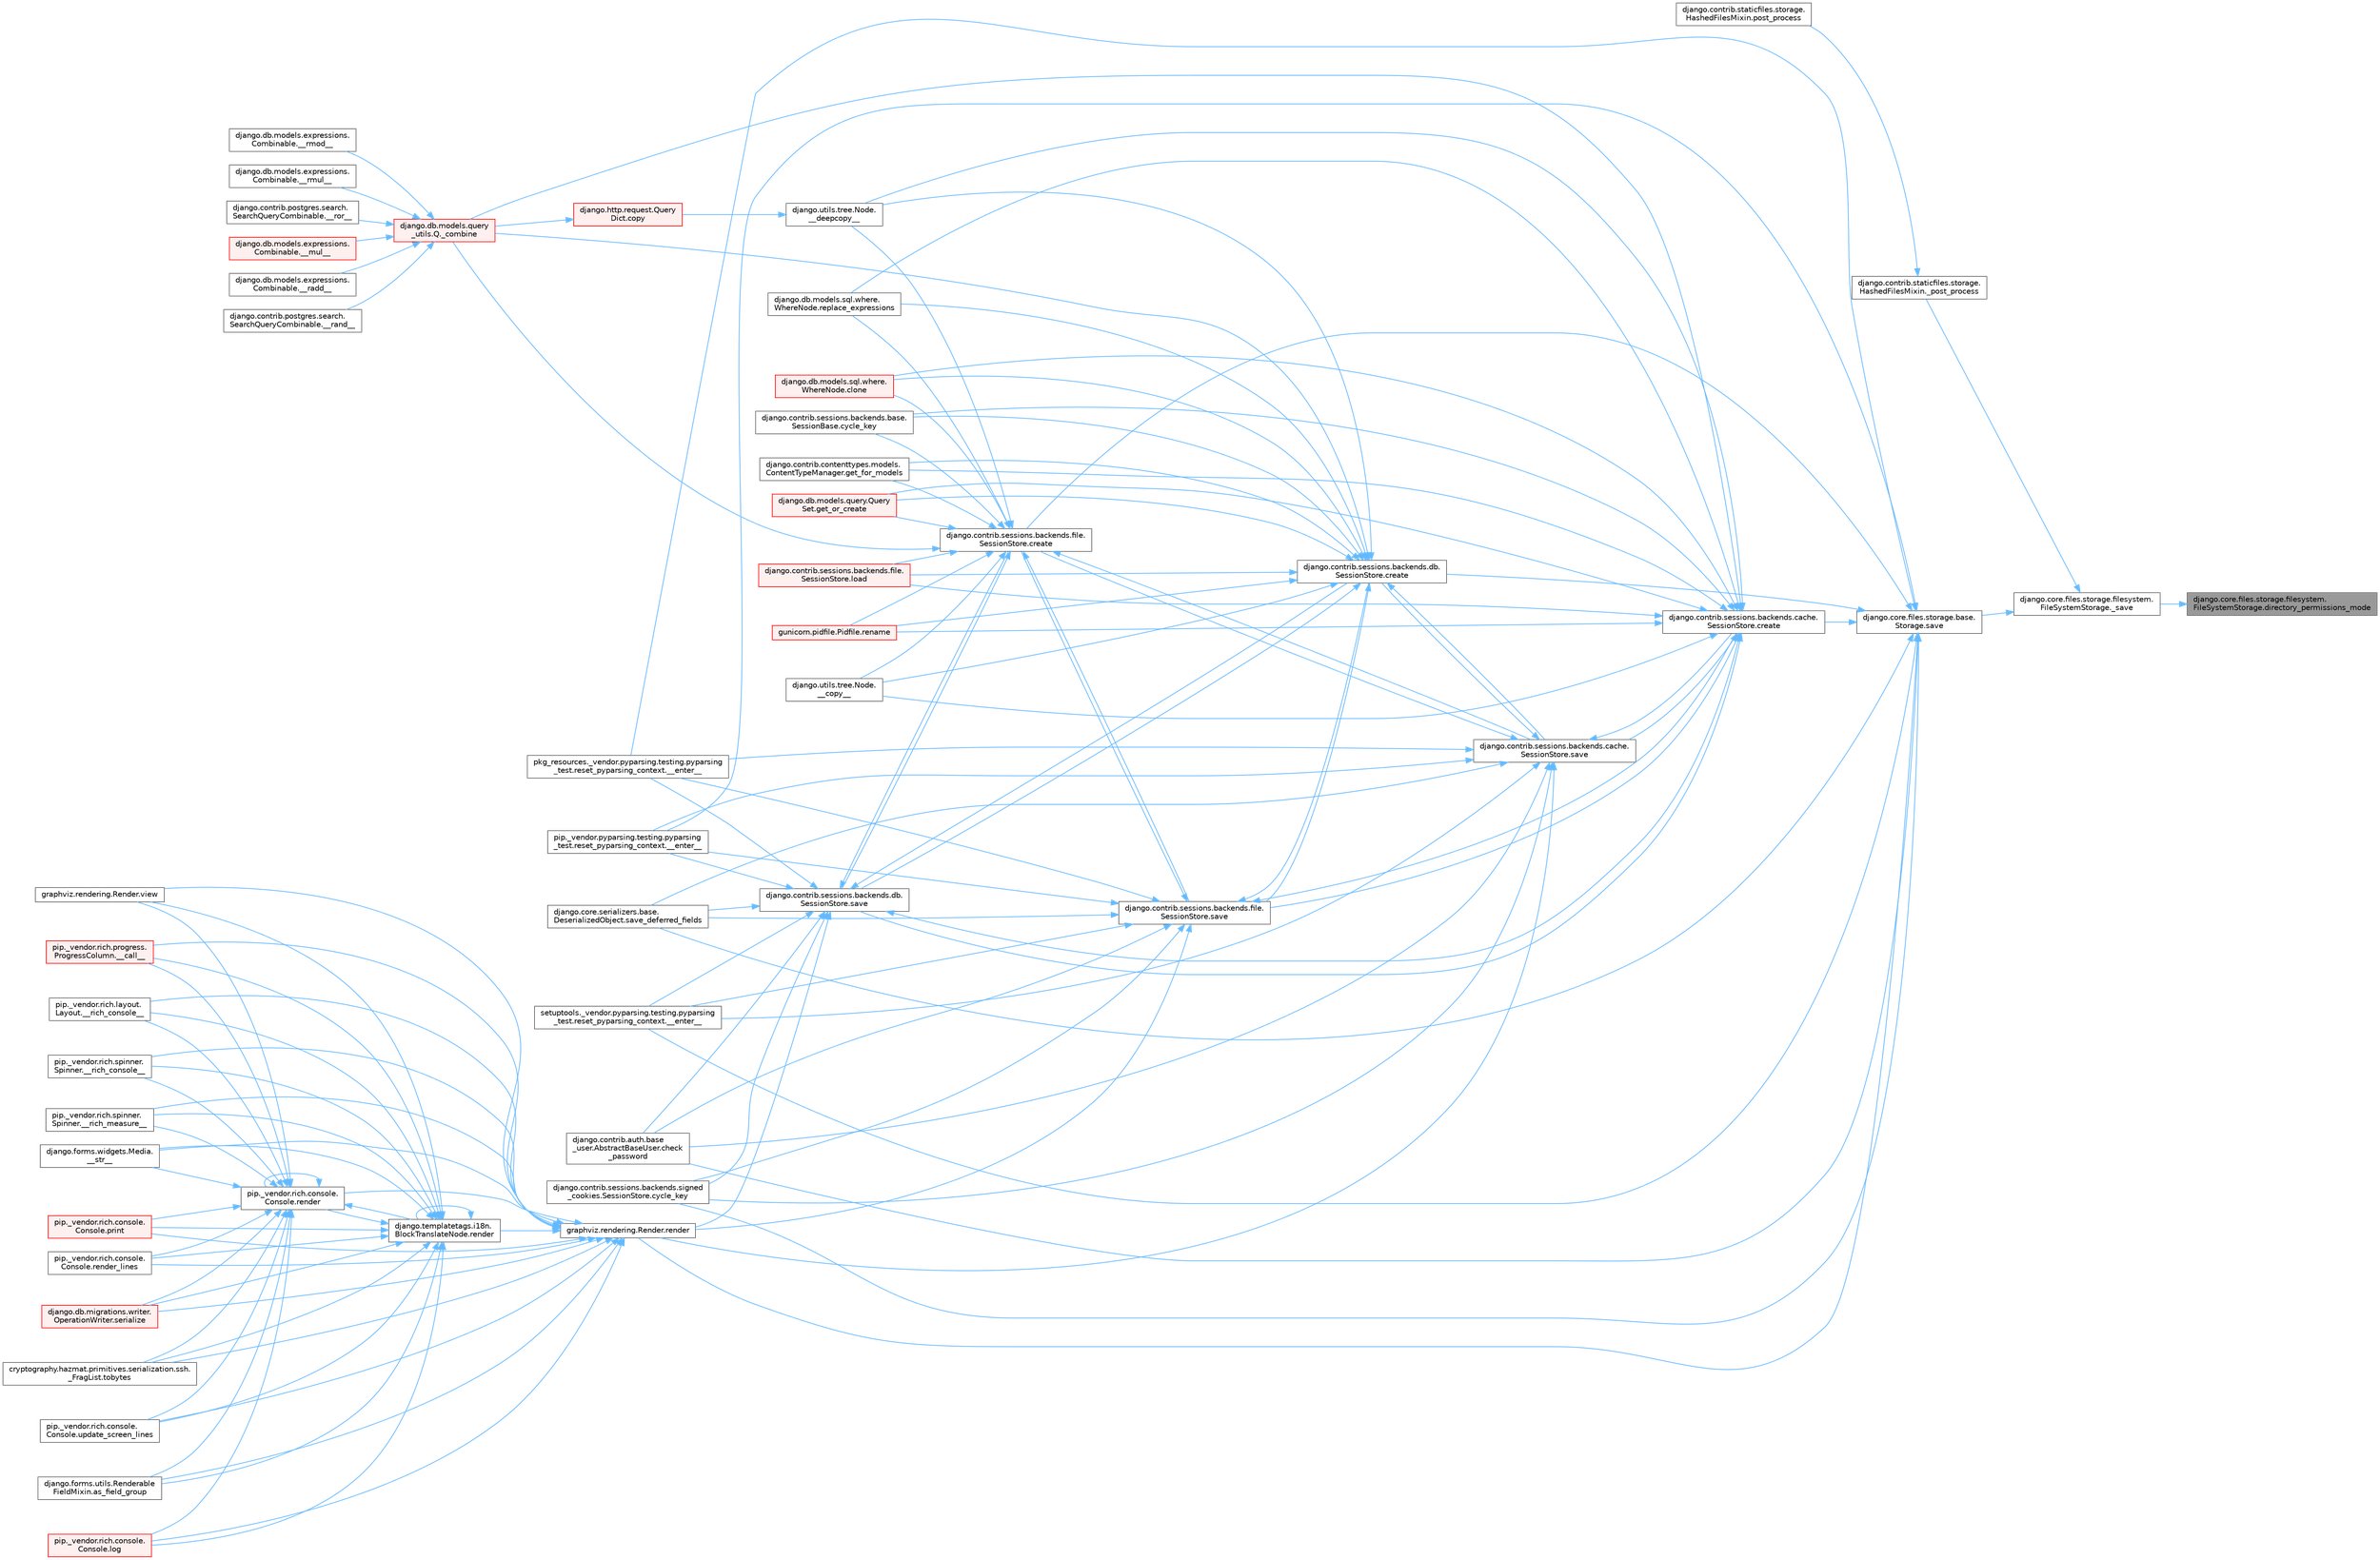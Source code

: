 digraph "django.core.files.storage.filesystem.FileSystemStorage.directory_permissions_mode"
{
 // LATEX_PDF_SIZE
  bgcolor="transparent";
  edge [fontname=Helvetica,fontsize=10,labelfontname=Helvetica,labelfontsize=10];
  node [fontname=Helvetica,fontsize=10,shape=box,height=0.2,width=0.4];
  rankdir="RL";
  Node1 [id="Node000001",label="django.core.files.storage.filesystem.\lFileSystemStorage.directory_permissions_mode",height=0.2,width=0.4,color="gray40", fillcolor="grey60", style="filled", fontcolor="black",tooltip=" "];
  Node1 -> Node2 [id="edge1_Node000001_Node000002",dir="back",color="steelblue1",style="solid",tooltip=" "];
  Node2 [id="Node000002",label="django.core.files.storage.filesystem.\lFileSystemStorage._save",height=0.2,width=0.4,color="grey40", fillcolor="white", style="filled",URL="$classdjango_1_1core_1_1files_1_1storage_1_1filesystem_1_1_file_system_storage.html#adbe53c076907f538c9edd1ec24814172",tooltip=" "];
  Node2 -> Node3 [id="edge2_Node000002_Node000003",dir="back",color="steelblue1",style="solid",tooltip=" "];
  Node3 [id="Node000003",label="django.contrib.staticfiles.storage.\lHashedFilesMixin._post_process",height=0.2,width=0.4,color="grey40", fillcolor="white", style="filled",URL="$classdjango_1_1contrib_1_1staticfiles_1_1storage_1_1_hashed_files_mixin.html#aa0c820223a4e686edd5d2c333d5a9336",tooltip=" "];
  Node3 -> Node4 [id="edge3_Node000003_Node000004",dir="back",color="steelblue1",style="solid",tooltip=" "];
  Node4 [id="Node000004",label="django.contrib.staticfiles.storage.\lHashedFilesMixin.post_process",height=0.2,width=0.4,color="grey40", fillcolor="white", style="filled",URL="$classdjango_1_1contrib_1_1staticfiles_1_1storage_1_1_hashed_files_mixin.html#a2814ba00e1311ca7b3dc381da1b31c8f",tooltip=" "];
  Node2 -> Node5 [id="edge4_Node000002_Node000005",dir="back",color="steelblue1",style="solid",tooltip=" "];
  Node5 [id="Node000005",label="django.core.files.storage.base.\lStorage.save",height=0.2,width=0.4,color="grey40", fillcolor="white", style="filled",URL="$classdjango_1_1core_1_1files_1_1storage_1_1base_1_1_storage.html#a68e86af8595dbcd63fca177b3dd7d463",tooltip=" "];
  Node5 -> Node6 [id="edge5_Node000005_Node000006",dir="back",color="steelblue1",style="solid",tooltip=" "];
  Node6 [id="Node000006",label="pip._vendor.pyparsing.testing.pyparsing\l_test.reset_pyparsing_context.__enter__",height=0.2,width=0.4,color="grey40", fillcolor="white", style="filled",URL="$classpip_1_1__vendor_1_1pyparsing_1_1testing_1_1pyparsing__test_1_1reset__pyparsing__context.html#a3d39d97a0d95a9b46c987e6dff52b7c0",tooltip=" "];
  Node5 -> Node7 [id="edge6_Node000005_Node000007",dir="back",color="steelblue1",style="solid",tooltip=" "];
  Node7 [id="Node000007",label="pkg_resources._vendor.pyparsing.testing.pyparsing\l_test.reset_pyparsing_context.__enter__",height=0.2,width=0.4,color="grey40", fillcolor="white", style="filled",URL="$classpkg__resources_1_1__vendor_1_1pyparsing_1_1testing_1_1pyparsing__test_1_1reset__pyparsing__context.html#a8d8360c033ccc7296fb9323a07cdeb25",tooltip=" "];
  Node5 -> Node8 [id="edge7_Node000005_Node000008",dir="back",color="steelblue1",style="solid",tooltip=" "];
  Node8 [id="Node000008",label="setuptools._vendor.pyparsing.testing.pyparsing\l_test.reset_pyparsing_context.__enter__",height=0.2,width=0.4,color="grey40", fillcolor="white", style="filled",URL="$classsetuptools_1_1__vendor_1_1pyparsing_1_1testing_1_1pyparsing__test_1_1reset__pyparsing__context.html#a436e2ea8355c86505c8cfdae81714c7c",tooltip=" "];
  Node5 -> Node9 [id="edge8_Node000005_Node000009",dir="back",color="steelblue1",style="solid",tooltip=" "];
  Node9 [id="Node000009",label="django.contrib.auth.base\l_user.AbstractBaseUser.check\l_password",height=0.2,width=0.4,color="grey40", fillcolor="white", style="filled",URL="$classdjango_1_1contrib_1_1auth_1_1base__user_1_1_abstract_base_user.html#aaa9bb7fa5353bc1917dbd7f87b63321a",tooltip=" "];
  Node5 -> Node10 [id="edge9_Node000005_Node000010",dir="back",color="steelblue1",style="solid",tooltip=" "];
  Node10 [id="Node000010",label="django.contrib.sessions.backends.cache.\lSessionStore.create",height=0.2,width=0.4,color="grey40", fillcolor="white", style="filled",URL="$classdjango_1_1contrib_1_1sessions_1_1backends_1_1cache_1_1_session_store.html#a38c9efbdb5115fd1820ae198b767c39c",tooltip=" "];
  Node10 -> Node11 [id="edge10_Node000010_Node000011",dir="back",color="steelblue1",style="solid",tooltip=" "];
  Node11 [id="Node000011",label="django.utils.tree.Node.\l__copy__",height=0.2,width=0.4,color="grey40", fillcolor="white", style="filled",URL="$classdjango_1_1utils_1_1tree_1_1_node.html#abae878f6b4500b8b241c23d8fac46e63",tooltip=" "];
  Node10 -> Node12 [id="edge11_Node000010_Node000012",dir="back",color="steelblue1",style="solid",tooltip=" "];
  Node12 [id="Node000012",label="django.utils.tree.Node.\l__deepcopy__",height=0.2,width=0.4,color="grey40", fillcolor="white", style="filled",URL="$classdjango_1_1utils_1_1tree_1_1_node.html#a38840c46ded3963808edbeec90765d6b",tooltip=" "];
  Node12 -> Node13 [id="edge12_Node000012_Node000013",dir="back",color="steelblue1",style="solid",tooltip=" "];
  Node13 [id="Node000013",label="django.http.request.Query\lDict.copy",height=0.2,width=0.4,color="red", fillcolor="#FFF0F0", style="filled",URL="$classdjango_1_1http_1_1request_1_1_query_dict.html#ada9e4956e62868c5587b9ffde7b358b5",tooltip=" "];
  Node13 -> Node153 [id="edge13_Node000013_Node000153",dir="back",color="steelblue1",style="solid",tooltip=" "];
  Node153 [id="Node000153",label="django.db.models.query\l_utils.Q._combine",height=0.2,width=0.4,color="red", fillcolor="#FFF0F0", style="filled",URL="$classdjango_1_1db_1_1models_1_1query__utils_1_1_q.html#ade621b98231b73615e1aa3a726560c55",tooltip=" "];
  Node153 -> Node154 [id="edge14_Node000153_Node000154",dir="back",color="steelblue1",style="solid",tooltip=" "];
  Node154 [id="Node000154",label="django.db.models.expressions.\lCombinable.__mul__",height=0.2,width=0.4,color="red", fillcolor="#FFF0F0", style="filled",URL="$classdjango_1_1db_1_1models_1_1expressions_1_1_combinable.html#a18670e03ec4b2fc0eafb0782602b72ec",tooltip=" "];
  Node153 -> Node158 [id="edge15_Node000153_Node000158",dir="back",color="steelblue1",style="solid",tooltip=" "];
  Node158 [id="Node000158",label="django.db.models.expressions.\lCombinable.__radd__",height=0.2,width=0.4,color="grey40", fillcolor="white", style="filled",URL="$classdjango_1_1db_1_1models_1_1expressions_1_1_combinable.html#a4872efab02abfbe2d20977469210ce25",tooltip=" "];
  Node153 -> Node159 [id="edge16_Node000153_Node000159",dir="back",color="steelblue1",style="solid",tooltip=" "];
  Node159 [id="Node000159",label="django.contrib.postgres.search.\lSearchQueryCombinable.__rand__",height=0.2,width=0.4,color="grey40", fillcolor="white", style="filled",URL="$classdjango_1_1contrib_1_1postgres_1_1search_1_1_search_query_combinable.html#a3d51899b7ac9564232b005aa65bec114",tooltip=" "];
  Node153 -> Node160 [id="edge17_Node000153_Node000160",dir="back",color="steelblue1",style="solid",tooltip=" "];
  Node160 [id="Node000160",label="django.db.models.expressions.\lCombinable.__rmod__",height=0.2,width=0.4,color="grey40", fillcolor="white", style="filled",URL="$classdjango_1_1db_1_1models_1_1expressions_1_1_combinable.html#ad32e5e96bab77dd57e3337a156c5de39",tooltip=" "];
  Node153 -> Node161 [id="edge18_Node000153_Node000161",dir="back",color="steelblue1",style="solid",tooltip=" "];
  Node161 [id="Node000161",label="django.db.models.expressions.\lCombinable.__rmul__",height=0.2,width=0.4,color="grey40", fillcolor="white", style="filled",URL="$classdjango_1_1db_1_1models_1_1expressions_1_1_combinable.html#adfde700eec6b9ea280e9fec3e202acab",tooltip=" "];
  Node153 -> Node162 [id="edge19_Node000153_Node000162",dir="back",color="steelblue1",style="solid",tooltip=" "];
  Node162 [id="Node000162",label="django.contrib.postgres.search.\lSearchQueryCombinable.__ror__",height=0.2,width=0.4,color="grey40", fillcolor="white", style="filled",URL="$classdjango_1_1contrib_1_1postgres_1_1search_1_1_search_query_combinable.html#ac5984f052629ae58cd73a90c852fe22c",tooltip=" "];
  Node10 -> Node153 [id="edge20_Node000010_Node000153",dir="back",color="steelblue1",style="solid",tooltip=" "];
  Node10 -> Node301 [id="edge21_Node000010_Node000301",dir="back",color="steelblue1",style="solid",tooltip=" "];
  Node301 [id="Node000301",label="django.db.models.sql.where.\lWhereNode.clone",height=0.2,width=0.4,color="red", fillcolor="#FFF0F0", style="filled",URL="$classdjango_1_1db_1_1models_1_1sql_1_1where_1_1_where_node.html#a0faff63950b774ce4ad391ea1f6b6d2c",tooltip=" "];
  Node10 -> Node31 [id="edge22_Node000010_Node000031",dir="back",color="steelblue1",style="solid",tooltip=" "];
  Node31 [id="Node000031",label="django.contrib.sessions.backends.base.\lSessionBase.cycle_key",height=0.2,width=0.4,color="grey40", fillcolor="white", style="filled",URL="$classdjango_1_1contrib_1_1sessions_1_1backends_1_1base_1_1_session_base.html#a6955e9bebe4e5b7d463bccfcf9181016",tooltip=" "];
  Node10 -> Node668 [id="edge23_Node000010_Node000668",dir="back",color="steelblue1",style="solid",tooltip=" "];
  Node668 [id="Node000668",label="django.contrib.contenttypes.models.\lContentTypeManager.get_for_models",height=0.2,width=0.4,color="grey40", fillcolor="white", style="filled",URL="$classdjango_1_1contrib_1_1contenttypes_1_1models_1_1_content_type_manager.html#a541a2e215680799739b6f8c1b19ddda4",tooltip=" "];
  Node10 -> Node669 [id="edge24_Node000010_Node000669",dir="back",color="steelblue1",style="solid",tooltip=" "];
  Node669 [id="Node000669",label="django.db.models.query.Query\lSet.get_or_create",height=0.2,width=0.4,color="red", fillcolor="#FFF0F0", style="filled",URL="$classdjango_1_1db_1_1models_1_1query_1_1_query_set.html#a0f727927ec4d1b9f3087b831cc911c59",tooltip=" "];
  Node10 -> Node318 [id="edge25_Node000010_Node000318",dir="back",color="steelblue1",style="solid",tooltip=" "];
  Node318 [id="Node000318",label="django.contrib.sessions.backends.file.\lSessionStore.load",height=0.2,width=0.4,color="red", fillcolor="#FFF0F0", style="filled",URL="$classdjango_1_1contrib_1_1sessions_1_1backends_1_1file_1_1_session_store.html#a408fa63512306fbaa7bbb62742f0295f",tooltip=" "];
  Node10 -> Node671 [id="edge26_Node000010_Node000671",dir="back",color="steelblue1",style="solid",tooltip=" "];
  Node671 [id="Node000671",label="gunicorn.pidfile.Pidfile.rename",height=0.2,width=0.4,color="red", fillcolor="#FFF0F0", style="filled",URL="$classgunicorn_1_1pidfile_1_1_pidfile.html#af03623bf56b92f594700ba5e5f25bc76",tooltip=" "];
  Node10 -> Node673 [id="edge27_Node000010_Node000673",dir="back",color="steelblue1",style="solid",tooltip=" "];
  Node673 [id="Node000673",label="django.db.models.sql.where.\lWhereNode.replace_expressions",height=0.2,width=0.4,color="grey40", fillcolor="white", style="filled",URL="$classdjango_1_1db_1_1models_1_1sql_1_1where_1_1_where_node.html#a1cc3580a7f4a51605b52ae4a9653b3ac",tooltip=" "];
  Node10 -> Node674 [id="edge28_Node000010_Node000674",dir="back",color="steelblue1",style="solid",tooltip=" "];
  Node674 [id="Node000674",label="django.contrib.sessions.backends.cache.\lSessionStore.save",height=0.2,width=0.4,color="grey40", fillcolor="white", style="filled",URL="$classdjango_1_1contrib_1_1sessions_1_1backends_1_1cache_1_1_session_store.html#a67e81d959c24e3a84b1e755a9a861c53",tooltip=" "];
  Node674 -> Node6 [id="edge29_Node000674_Node000006",dir="back",color="steelblue1",style="solid",tooltip=" "];
  Node674 -> Node7 [id="edge30_Node000674_Node000007",dir="back",color="steelblue1",style="solid",tooltip=" "];
  Node674 -> Node8 [id="edge31_Node000674_Node000008",dir="back",color="steelblue1",style="solid",tooltip=" "];
  Node674 -> Node9 [id="edge32_Node000674_Node000009",dir="back",color="steelblue1",style="solid",tooltip=" "];
  Node674 -> Node10 [id="edge33_Node000674_Node000010",dir="back",color="steelblue1",style="solid",tooltip=" "];
  Node674 -> Node300 [id="edge34_Node000674_Node000300",dir="back",color="steelblue1",style="solid",tooltip=" "];
  Node300 [id="Node000300",label="django.contrib.sessions.backends.db.\lSessionStore.create",height=0.2,width=0.4,color="grey40", fillcolor="white", style="filled",URL="$classdjango_1_1contrib_1_1sessions_1_1backends_1_1db_1_1_session_store.html#a4a98c0168c61e75be58e279660aa6ce4",tooltip=" "];
  Node300 -> Node11 [id="edge35_Node000300_Node000011",dir="back",color="steelblue1",style="solid",tooltip=" "];
  Node300 -> Node12 [id="edge36_Node000300_Node000012",dir="back",color="steelblue1",style="solid",tooltip=" "];
  Node300 -> Node153 [id="edge37_Node000300_Node000153",dir="back",color="steelblue1",style="solid",tooltip=" "];
  Node300 -> Node301 [id="edge38_Node000300_Node000301",dir="back",color="steelblue1",style="solid",tooltip=" "];
  Node300 -> Node31 [id="edge39_Node000300_Node000031",dir="back",color="steelblue1",style="solid",tooltip=" "];
  Node300 -> Node668 [id="edge40_Node000300_Node000668",dir="back",color="steelblue1",style="solid",tooltip=" "];
  Node300 -> Node669 [id="edge41_Node000300_Node000669",dir="back",color="steelblue1",style="solid",tooltip=" "];
  Node300 -> Node318 [id="edge42_Node000300_Node000318",dir="back",color="steelblue1",style="solid",tooltip=" "];
  Node300 -> Node671 [id="edge43_Node000300_Node000671",dir="back",color="steelblue1",style="solid",tooltip=" "];
  Node300 -> Node673 [id="edge44_Node000300_Node000673",dir="back",color="steelblue1",style="solid",tooltip=" "];
  Node300 -> Node674 [id="edge45_Node000300_Node000674",dir="back",color="steelblue1",style="solid",tooltip=" "];
  Node300 -> Node299 [id="edge46_Node000300_Node000299",dir="back",color="steelblue1",style="solid",tooltip=" "];
  Node299 [id="Node000299",label="django.contrib.sessions.backends.db.\lSessionStore.save",height=0.2,width=0.4,color="grey40", fillcolor="white", style="filled",URL="$classdjango_1_1contrib_1_1sessions_1_1backends_1_1db_1_1_session_store.html#a68a6b4f159bd3dc969ec80b34c1622af",tooltip=" "];
  Node299 -> Node6 [id="edge47_Node000299_Node000006",dir="back",color="steelblue1",style="solid",tooltip=" "];
  Node299 -> Node7 [id="edge48_Node000299_Node000007",dir="back",color="steelblue1",style="solid",tooltip=" "];
  Node299 -> Node8 [id="edge49_Node000299_Node000008",dir="back",color="steelblue1",style="solid",tooltip=" "];
  Node299 -> Node9 [id="edge50_Node000299_Node000009",dir="back",color="steelblue1",style="solid",tooltip=" "];
  Node299 -> Node10 [id="edge51_Node000299_Node000010",dir="back",color="steelblue1",style="solid",tooltip=" "];
  Node299 -> Node300 [id="edge52_Node000299_Node000300",dir="back",color="steelblue1",style="solid",tooltip=" "];
  Node299 -> Node667 [id="edge53_Node000299_Node000667",dir="back",color="steelblue1",style="solid",tooltip=" "];
  Node667 [id="Node000667",label="django.contrib.sessions.backends.file.\lSessionStore.create",height=0.2,width=0.4,color="grey40", fillcolor="white", style="filled",URL="$classdjango_1_1contrib_1_1sessions_1_1backends_1_1file_1_1_session_store.html#a6624db6a37dfff490f837047e0a60dda",tooltip=" "];
  Node667 -> Node11 [id="edge54_Node000667_Node000011",dir="back",color="steelblue1",style="solid",tooltip=" "];
  Node667 -> Node12 [id="edge55_Node000667_Node000012",dir="back",color="steelblue1",style="solid",tooltip=" "];
  Node667 -> Node153 [id="edge56_Node000667_Node000153",dir="back",color="steelblue1",style="solid",tooltip=" "];
  Node667 -> Node301 [id="edge57_Node000667_Node000301",dir="back",color="steelblue1",style="solid",tooltip=" "];
  Node667 -> Node31 [id="edge58_Node000667_Node000031",dir="back",color="steelblue1",style="solid",tooltip=" "];
  Node667 -> Node668 [id="edge59_Node000667_Node000668",dir="back",color="steelblue1",style="solid",tooltip=" "];
  Node667 -> Node669 [id="edge60_Node000667_Node000669",dir="back",color="steelblue1",style="solid",tooltip=" "];
  Node667 -> Node318 [id="edge61_Node000667_Node000318",dir="back",color="steelblue1",style="solid",tooltip=" "];
  Node667 -> Node671 [id="edge62_Node000667_Node000671",dir="back",color="steelblue1",style="solid",tooltip=" "];
  Node667 -> Node673 [id="edge63_Node000667_Node000673",dir="back",color="steelblue1",style="solid",tooltip=" "];
  Node667 -> Node674 [id="edge64_Node000667_Node000674",dir="back",color="steelblue1",style="solid",tooltip=" "];
  Node667 -> Node299 [id="edge65_Node000667_Node000299",dir="back",color="steelblue1",style="solid",tooltip=" "];
  Node667 -> Node677 [id="edge66_Node000667_Node000677",dir="back",color="steelblue1",style="solid",tooltip=" "];
  Node677 [id="Node000677",label="django.contrib.sessions.backends.file.\lSessionStore.save",height=0.2,width=0.4,color="grey40", fillcolor="white", style="filled",URL="$classdjango_1_1contrib_1_1sessions_1_1backends_1_1file_1_1_session_store.html#af170f9c112376eb1627509287bf9620f",tooltip=" "];
  Node677 -> Node6 [id="edge67_Node000677_Node000006",dir="back",color="steelblue1",style="solid",tooltip=" "];
  Node677 -> Node7 [id="edge68_Node000677_Node000007",dir="back",color="steelblue1",style="solid",tooltip=" "];
  Node677 -> Node8 [id="edge69_Node000677_Node000008",dir="back",color="steelblue1",style="solid",tooltip=" "];
  Node677 -> Node9 [id="edge70_Node000677_Node000009",dir="back",color="steelblue1",style="solid",tooltip=" "];
  Node677 -> Node10 [id="edge71_Node000677_Node000010",dir="back",color="steelblue1",style="solid",tooltip=" "];
  Node677 -> Node300 [id="edge72_Node000677_Node000300",dir="back",color="steelblue1",style="solid",tooltip=" "];
  Node677 -> Node667 [id="edge73_Node000677_Node000667",dir="back",color="steelblue1",style="solid",tooltip=" "];
  Node677 -> Node675 [id="edge74_Node000677_Node000675",dir="back",color="steelblue1",style="solid",tooltip=" "];
  Node675 [id="Node000675",label="django.contrib.sessions.backends.signed\l_cookies.SessionStore.cycle_key",height=0.2,width=0.4,color="grey40", fillcolor="white", style="filled",URL="$classdjango_1_1contrib_1_1sessions_1_1backends_1_1signed__cookies_1_1_session_store.html#abf8e71313b847459c30f19e691c25a93",tooltip=" "];
  Node677 -> Node418 [id="edge75_Node000677_Node000418",dir="back",color="steelblue1",style="solid",tooltip=" "];
  Node418 [id="Node000418",label="graphviz.rendering.Render.render",height=0.2,width=0.4,color="grey40", fillcolor="white", style="filled",URL="$classgraphviz_1_1rendering_1_1_render.html#a0249d6538d64a6b59b1bed64d4636456",tooltip=" "];
  Node418 -> Node419 [id="edge76_Node000418_Node000419",dir="back",color="steelblue1",style="solid",tooltip=" "];
  Node419 [id="Node000419",label="pip._vendor.rich.progress.\lProgressColumn.__call__",height=0.2,width=0.4,color="red", fillcolor="#FFF0F0", style="filled",URL="$classpip_1_1__vendor_1_1rich_1_1progress_1_1_progress_column.html#ae0c399be74222f949edb0fa5324cf6ea",tooltip=" "];
  Node418 -> Node420 [id="edge77_Node000418_Node000420",dir="back",color="steelblue1",style="solid",tooltip=" "];
  Node420 [id="Node000420",label="pip._vendor.rich.layout.\lLayout.__rich_console__",height=0.2,width=0.4,color="grey40", fillcolor="white", style="filled",URL="$classpip_1_1__vendor_1_1rich_1_1layout_1_1_layout.html#ac39cb3d17d2b0324ee1b0dada41a3ebd",tooltip=" "];
  Node418 -> Node421 [id="edge78_Node000418_Node000421",dir="back",color="steelblue1",style="solid",tooltip=" "];
  Node421 [id="Node000421",label="pip._vendor.rich.spinner.\lSpinner.__rich_console__",height=0.2,width=0.4,color="grey40", fillcolor="white", style="filled",URL="$classpip_1_1__vendor_1_1rich_1_1spinner_1_1_spinner.html#a6883d8dced19ac48d4dfc74f776357fd",tooltip=" "];
  Node418 -> Node422 [id="edge79_Node000418_Node000422",dir="back",color="steelblue1",style="solid",tooltip=" "];
  Node422 [id="Node000422",label="pip._vendor.rich.spinner.\lSpinner.__rich_measure__",height=0.2,width=0.4,color="grey40", fillcolor="white", style="filled",URL="$classpip_1_1__vendor_1_1rich_1_1spinner_1_1_spinner.html#a89745682c823c44a31bae8e8d07869f5",tooltip=" "];
  Node418 -> Node423 [id="edge80_Node000418_Node000423",dir="back",color="steelblue1",style="solid",tooltip=" "];
  Node423 [id="Node000423",label="django.forms.widgets.Media.\l__str__",height=0.2,width=0.4,color="grey40", fillcolor="white", style="filled",URL="$classdjango_1_1forms_1_1widgets_1_1_media.html#ae1651710548a7d9f14f036d035012d21",tooltip=" "];
  Node418 -> Node424 [id="edge81_Node000418_Node000424",dir="back",color="steelblue1",style="solid",tooltip=" "];
  Node424 [id="Node000424",label="django.forms.utils.Renderable\lFieldMixin.as_field_group",height=0.2,width=0.4,color="grey40", fillcolor="white", style="filled",URL="$classdjango_1_1forms_1_1utils_1_1_renderable_field_mixin.html#a1e9a1b4f790ea694431554267fd5d74c",tooltip=" "];
  Node418 -> Node425 [id="edge82_Node000418_Node000425",dir="back",color="steelblue1",style="solid",tooltip=" "];
  Node425 [id="Node000425",label="pip._vendor.rich.console.\lConsole.log",height=0.2,width=0.4,color="red", fillcolor="#FFF0F0", style="filled",URL="$classpip_1_1__vendor_1_1rich_1_1console_1_1_console.html#af9c77e39f9413fc2b134c60cfa23b0f1",tooltip=" "];
  Node418 -> Node548 [id="edge83_Node000418_Node000548",dir="back",color="steelblue1",style="solid",tooltip=" "];
  Node548 [id="Node000548",label="pip._vendor.rich.console.\lConsole.print",height=0.2,width=0.4,color="red", fillcolor="#FFF0F0", style="filled",URL="$classpip_1_1__vendor_1_1rich_1_1console_1_1_console.html#af954370cdbb49236b597f2c11064549d",tooltip=" "];
  Node418 -> Node932 [id="edge84_Node000418_Node000932",dir="back",color="steelblue1",style="solid",tooltip=" "];
  Node932 [id="Node000932",label="django.templatetags.i18n.\lBlockTranslateNode.render",height=0.2,width=0.4,color="grey40", fillcolor="white", style="filled",URL="$classdjango_1_1templatetags_1_1i18n_1_1_block_translate_node.html#aaf05bebfd02c1c4b676387ada0357832",tooltip=" "];
  Node932 -> Node419 [id="edge85_Node000932_Node000419",dir="back",color="steelblue1",style="solid",tooltip=" "];
  Node932 -> Node420 [id="edge86_Node000932_Node000420",dir="back",color="steelblue1",style="solid",tooltip=" "];
  Node932 -> Node421 [id="edge87_Node000932_Node000421",dir="back",color="steelblue1",style="solid",tooltip=" "];
  Node932 -> Node422 [id="edge88_Node000932_Node000422",dir="back",color="steelblue1",style="solid",tooltip=" "];
  Node932 -> Node423 [id="edge89_Node000932_Node000423",dir="back",color="steelblue1",style="solid",tooltip=" "];
  Node932 -> Node424 [id="edge90_Node000932_Node000424",dir="back",color="steelblue1",style="solid",tooltip=" "];
  Node932 -> Node425 [id="edge91_Node000932_Node000425",dir="back",color="steelblue1",style="solid",tooltip=" "];
  Node932 -> Node548 [id="edge92_Node000932_Node000548",dir="back",color="steelblue1",style="solid",tooltip=" "];
  Node932 -> Node932 [id="edge93_Node000932_Node000932",dir="back",color="steelblue1",style="solid",tooltip=" "];
  Node932 -> Node933 [id="edge94_Node000932_Node000933",dir="back",color="steelblue1",style="solid",tooltip=" "];
  Node933 [id="Node000933",label="pip._vendor.rich.console.\lConsole.render",height=0.2,width=0.4,color="grey40", fillcolor="white", style="filled",URL="$classpip_1_1__vendor_1_1rich_1_1console_1_1_console.html#a9551b8254c573105adde80622393a938",tooltip=" "];
  Node933 -> Node419 [id="edge95_Node000933_Node000419",dir="back",color="steelblue1",style="solid",tooltip=" "];
  Node933 -> Node420 [id="edge96_Node000933_Node000420",dir="back",color="steelblue1",style="solid",tooltip=" "];
  Node933 -> Node421 [id="edge97_Node000933_Node000421",dir="back",color="steelblue1",style="solid",tooltip=" "];
  Node933 -> Node422 [id="edge98_Node000933_Node000422",dir="back",color="steelblue1",style="solid",tooltip=" "];
  Node933 -> Node423 [id="edge99_Node000933_Node000423",dir="back",color="steelblue1",style="solid",tooltip=" "];
  Node933 -> Node424 [id="edge100_Node000933_Node000424",dir="back",color="steelblue1",style="solid",tooltip=" "];
  Node933 -> Node425 [id="edge101_Node000933_Node000425",dir="back",color="steelblue1",style="solid",tooltip=" "];
  Node933 -> Node548 [id="edge102_Node000933_Node000548",dir="back",color="steelblue1",style="solid",tooltip=" "];
  Node933 -> Node932 [id="edge103_Node000933_Node000932",dir="back",color="steelblue1",style="solid",tooltip=" "];
  Node933 -> Node933 [id="edge104_Node000933_Node000933",dir="back",color="steelblue1",style="solid",tooltip=" "];
  Node933 -> Node934 [id="edge105_Node000933_Node000934",dir="back",color="steelblue1",style="solid",tooltip=" "];
  Node934 [id="Node000934",label="pip._vendor.rich.console.\lConsole.render_lines",height=0.2,width=0.4,color="grey40", fillcolor="white", style="filled",URL="$classpip_1_1__vendor_1_1rich_1_1console_1_1_console.html#a5818808a49db20c5bee6986425f96f14",tooltip=" "];
  Node933 -> Node935 [id="edge106_Node000933_Node000935",dir="back",color="steelblue1",style="solid",tooltip=" "];
  Node935 [id="Node000935",label="django.db.migrations.writer.\lOperationWriter.serialize",height=0.2,width=0.4,color="red", fillcolor="#FFF0F0", style="filled",URL="$classdjango_1_1db_1_1migrations_1_1writer_1_1_operation_writer.html#a866e8d13e1c54a35d74e9a6b0383b2f8",tooltip=" "];
  Node933 -> Node1196 [id="edge107_Node000933_Node001196",dir="back",color="steelblue1",style="solid",tooltip=" "];
  Node1196 [id="Node001196",label="cryptography.hazmat.primitives.serialization.ssh.\l_FragList.tobytes",height=0.2,width=0.4,color="grey40", fillcolor="white", style="filled",URL="$classcryptography_1_1hazmat_1_1primitives_1_1serialization_1_1ssh_1_1___frag_list.html#a195dd4e7c741624829a13af53fa3de38",tooltip=" "];
  Node933 -> Node1197 [id="edge108_Node000933_Node001197",dir="back",color="steelblue1",style="solid",tooltip=" "];
  Node1197 [id="Node001197",label="pip._vendor.rich.console.\lConsole.update_screen_lines",height=0.2,width=0.4,color="grey40", fillcolor="white", style="filled",URL="$classpip_1_1__vendor_1_1rich_1_1console_1_1_console.html#a21cfe5af86ec7533f23d45fe2969817e",tooltip=" "];
  Node933 -> Node1198 [id="edge109_Node000933_Node001198",dir="back",color="steelblue1",style="solid",tooltip=" "];
  Node1198 [id="Node001198",label="graphviz.rendering.Render.view",height=0.2,width=0.4,color="grey40", fillcolor="white", style="filled",URL="$classgraphviz_1_1rendering_1_1_render.html#a53169c422996b9a7e92b5580c13914e2",tooltip=" "];
  Node932 -> Node934 [id="edge110_Node000932_Node000934",dir="back",color="steelblue1",style="solid",tooltip=" "];
  Node932 -> Node935 [id="edge111_Node000932_Node000935",dir="back",color="steelblue1",style="solid",tooltip=" "];
  Node932 -> Node1196 [id="edge112_Node000932_Node001196",dir="back",color="steelblue1",style="solid",tooltip=" "];
  Node932 -> Node1197 [id="edge113_Node000932_Node001197",dir="back",color="steelblue1",style="solid",tooltip=" "];
  Node932 -> Node1198 [id="edge114_Node000932_Node001198",dir="back",color="steelblue1",style="solid",tooltip=" "];
  Node418 -> Node933 [id="edge115_Node000418_Node000933",dir="back",color="steelblue1",style="solid",tooltip=" "];
  Node418 -> Node934 [id="edge116_Node000418_Node000934",dir="back",color="steelblue1",style="solid",tooltip=" "];
  Node418 -> Node935 [id="edge117_Node000418_Node000935",dir="back",color="steelblue1",style="solid",tooltip=" "];
  Node418 -> Node1196 [id="edge118_Node000418_Node001196",dir="back",color="steelblue1",style="solid",tooltip=" "];
  Node418 -> Node1197 [id="edge119_Node000418_Node001197",dir="back",color="steelblue1",style="solid",tooltip=" "];
  Node418 -> Node1198 [id="edge120_Node000418_Node001198",dir="back",color="steelblue1",style="solid",tooltip=" "];
  Node677 -> Node676 [id="edge121_Node000677_Node000676",dir="back",color="steelblue1",style="solid",tooltip=" "];
  Node676 [id="Node000676",label="django.core.serializers.base.\lDeserializedObject.save_deferred_fields",height=0.2,width=0.4,color="grey40", fillcolor="white", style="filled",URL="$classdjango_1_1core_1_1serializers_1_1base_1_1_deserialized_object.html#a2fd4269d14e2f58fda59335c79a582f5",tooltip=" "];
  Node299 -> Node675 [id="edge122_Node000299_Node000675",dir="back",color="steelblue1",style="solid",tooltip=" "];
  Node299 -> Node418 [id="edge123_Node000299_Node000418",dir="back",color="steelblue1",style="solid",tooltip=" "];
  Node299 -> Node676 [id="edge124_Node000299_Node000676",dir="back",color="steelblue1",style="solid",tooltip=" "];
  Node300 -> Node677 [id="edge125_Node000300_Node000677",dir="back",color="steelblue1",style="solid",tooltip=" "];
  Node674 -> Node667 [id="edge126_Node000674_Node000667",dir="back",color="steelblue1",style="solid",tooltip=" "];
  Node674 -> Node675 [id="edge127_Node000674_Node000675",dir="back",color="steelblue1",style="solid",tooltip=" "];
  Node674 -> Node418 [id="edge128_Node000674_Node000418",dir="back",color="steelblue1",style="solid",tooltip=" "];
  Node674 -> Node676 [id="edge129_Node000674_Node000676",dir="back",color="steelblue1",style="solid",tooltip=" "];
  Node10 -> Node299 [id="edge130_Node000010_Node000299",dir="back",color="steelblue1",style="solid",tooltip=" "];
  Node10 -> Node677 [id="edge131_Node000010_Node000677",dir="back",color="steelblue1",style="solid",tooltip=" "];
  Node5 -> Node300 [id="edge132_Node000005_Node000300",dir="back",color="steelblue1",style="solid",tooltip=" "];
  Node5 -> Node667 [id="edge133_Node000005_Node000667",dir="back",color="steelblue1",style="solid",tooltip=" "];
  Node5 -> Node675 [id="edge134_Node000005_Node000675",dir="back",color="steelblue1",style="solid",tooltip=" "];
  Node5 -> Node418 [id="edge135_Node000005_Node000418",dir="back",color="steelblue1",style="solid",tooltip=" "];
  Node5 -> Node676 [id="edge136_Node000005_Node000676",dir="back",color="steelblue1",style="solid",tooltip=" "];
}
